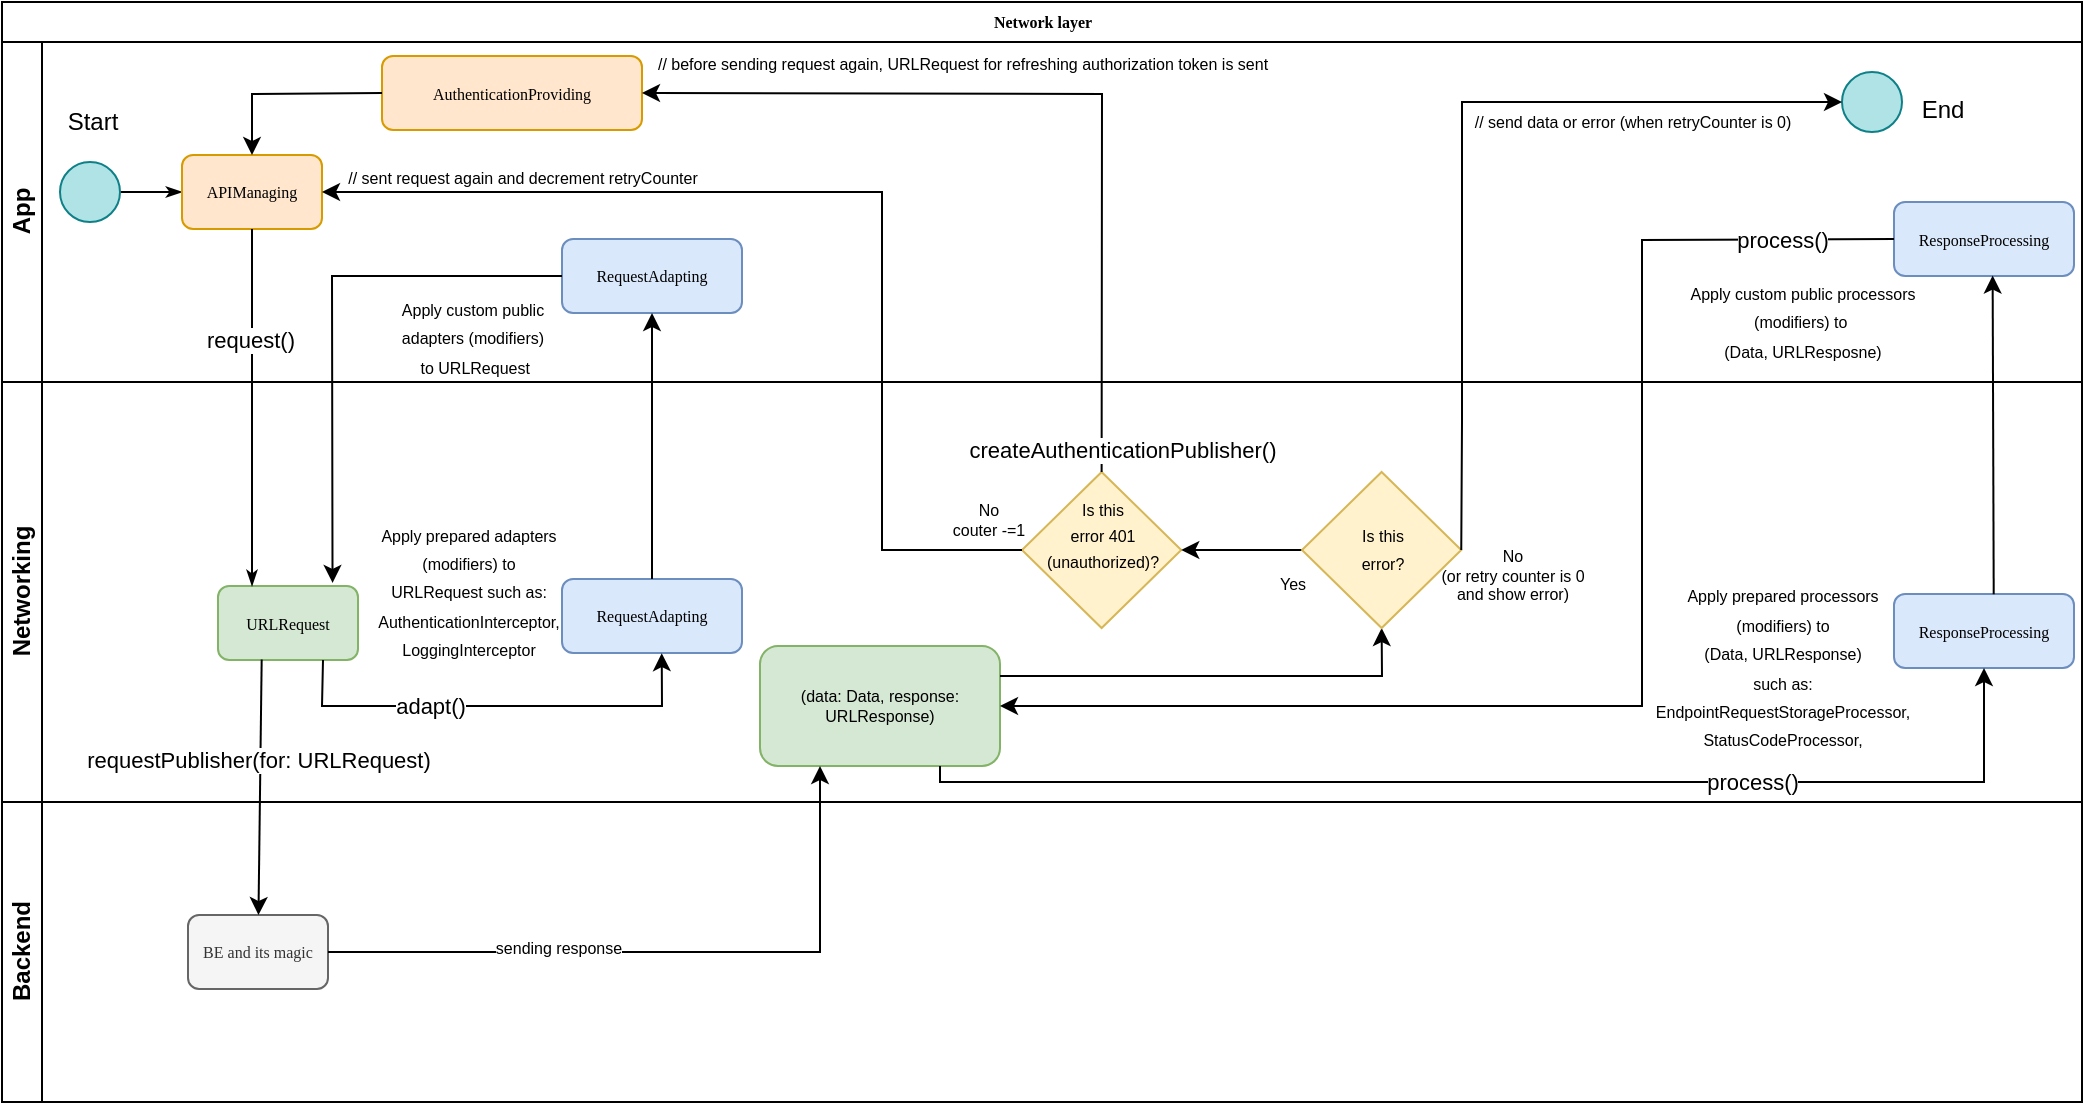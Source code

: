 <mxfile version="16.5.1" type="device"><diagram name="Page-1" id="c7488fd3-1785-93aa-aadb-54a6760d102a"><mxGraphModel dx="2066" dy="1265" grid="1" gridSize="10" guides="1" tooltips="1" connect="1" arrows="1" fold="1" page="1" pageScale="1" pageWidth="1100" pageHeight="850" background="none" math="0" shadow="0"><root><mxCell id="0"/><mxCell id="1" parent="0"/><mxCell id="2b4e8129b02d487f-1" value="Network layer" style="swimlane;html=1;childLayout=stackLayout;horizontal=1;startSize=20;horizontalStack=0;rounded=0;shadow=0;labelBackgroundColor=none;strokeWidth=1;fontFamily=Verdana;fontSize=8;align=center;" parent="1" vertex="1"><mxGeometry x="20" y="70" width="1040" height="550" as="geometry"/></mxCell><mxCell id="2b4e8129b02d487f-2" value="App" style="swimlane;html=1;startSize=20;horizontal=0;" parent="2b4e8129b02d487f-1" vertex="1"><mxGeometry y="20" width="1040" height="170" as="geometry"/></mxCell><mxCell id="2b4e8129b02d487f-18" style="edgeStyle=orthogonalEdgeStyle;rounded=0;html=1;labelBackgroundColor=none;startArrow=none;startFill=0;startSize=5;endArrow=classicThin;endFill=1;endSize=5;jettySize=auto;orthogonalLoop=1;strokeWidth=1;fontFamily=Verdana;fontSize=8" parent="2b4e8129b02d487f-2" source="2b4e8129b02d487f-5" target="2b4e8129b02d487f-6" edge="1"><mxGeometry relative="1" as="geometry"/></mxCell><mxCell id="2b4e8129b02d487f-5" value="" style="ellipse;whiteSpace=wrap;html=1;rounded=0;shadow=0;labelBackgroundColor=none;strokeWidth=1;fontFamily=Verdana;fontSize=8;align=center;fillColor=#b0e3e6;strokeColor=#0e8088;" parent="2b4e8129b02d487f-2" vertex="1"><mxGeometry x="29" y="60" width="30" height="30" as="geometry"/></mxCell><mxCell id="2b4e8129b02d487f-6" value="APIManaging" style="rounded=1;whiteSpace=wrap;html=1;shadow=0;labelBackgroundColor=none;strokeWidth=1;fontFamily=Verdana;fontSize=8;align=center;fillColor=#ffe6cc;strokeColor=#d79b00;" parent="2b4e8129b02d487f-2" vertex="1"><mxGeometry x="90" y="56.5" width="70" height="37" as="geometry"/></mxCell><mxCell id="2b4e8129b02d487f-20" style="edgeStyle=orthogonalEdgeStyle;rounded=0;html=1;labelBackgroundColor=none;startArrow=none;startFill=0;startSize=5;endArrow=classicThin;endFill=1;endSize=5;jettySize=auto;orthogonalLoop=1;strokeWidth=1;fontFamily=Verdana;fontSize=8" parent="2b4e8129b02d487f-2" target="2b4e8129b02d487f-8" edge="1"><mxGeometry relative="1" as="geometry"><mxPoint x="317" y="75" as="sourcePoint"/></mxGeometry></mxCell><mxCell id="2b4e8129b02d487f-22" style="edgeStyle=orthogonalEdgeStyle;rounded=0;html=1;entryX=0;entryY=0.5;labelBackgroundColor=none;startArrow=none;startFill=0;startSize=5;endArrow=classicThin;endFill=1;endSize=5;jettySize=auto;orthogonalLoop=1;strokeWidth=1;fontFamily=Verdana;fontSize=8" parent="2b4e8129b02d487f-2" source="2b4e8129b02d487f-9" edge="1"><mxGeometry relative="1" as="geometry"><mxPoint x="567" y="75" as="targetPoint"/></mxGeometry></mxCell><mxCell id="hQLHpdXxB2Kp4s2AHzgY-20" value="RequestAdapting" style="rounded=1;whiteSpace=wrap;html=1;shadow=0;labelBackgroundColor=none;strokeWidth=1;fontFamily=Verdana;fontSize=8;align=center;fillColor=#dae8fc;strokeColor=#6c8ebf;" vertex="1" parent="2b4e8129b02d487f-2"><mxGeometry x="280" y="98.5" width="90" height="37" as="geometry"/></mxCell><mxCell id="hQLHpdXxB2Kp4s2AHzgY-24" value="&lt;font style=&quot;font-size: 8px&quot;&gt;Apply custom public &lt;br&gt;adapters (modifiers)&lt;br&gt;&amp;nbsp;to URLRequest&lt;br&gt;&lt;/font&gt;" style="text;html=1;align=center;verticalAlign=middle;resizable=0;points=[];autosize=1;strokeColor=none;fillColor=none;" vertex="1" parent="2b4e8129b02d487f-2"><mxGeometry x="190" y="122" width="90" height="50" as="geometry"/></mxCell><mxCell id="hQLHpdXxB2Kp4s2AHzgY-26" value="ResponseProcessing" style="rounded=1;whiteSpace=wrap;html=1;shadow=0;labelBackgroundColor=none;strokeWidth=1;fontFamily=Verdana;fontSize=8;align=center;fillColor=#dae8fc;strokeColor=#6c8ebf;" vertex="1" parent="2b4e8129b02d487f-2"><mxGeometry x="946" y="80" width="90" height="37" as="geometry"/></mxCell><mxCell id="hQLHpdXxB2Kp4s2AHzgY-31" value="&lt;span style=&quot;font-size: 8px&quot;&gt;Apply custom public processors&lt;br&gt;(modifiers) to&amp;nbsp;&lt;br&gt;(Data, URLResposne)&lt;br&gt;&lt;/span&gt;" style="text;html=1;align=center;verticalAlign=middle;resizable=0;points=[];autosize=1;strokeColor=none;fillColor=none;" vertex="1" parent="2b4e8129b02d487f-2"><mxGeometry x="835" y="114" width="130" height="50" as="geometry"/></mxCell><mxCell id="hQLHpdXxB2Kp4s2AHzgY-51" value="" style="ellipse;whiteSpace=wrap;html=1;rounded=0;shadow=0;labelBackgroundColor=none;strokeWidth=1;fontFamily=Verdana;fontSize=8;align=center;fillColor=#b0e3e6;strokeColor=#0e8088;" vertex="1" parent="2b4e8129b02d487f-2"><mxGeometry x="920" y="15" width="30" height="30" as="geometry"/></mxCell><mxCell id="hQLHpdXxB2Kp4s2AHzgY-52" value="End" style="text;html=1;align=center;verticalAlign=middle;resizable=0;points=[];autosize=1;strokeColor=none;fillColor=none;" vertex="1" parent="2b4e8129b02d487f-2"><mxGeometry x="950" y="24" width="40" height="20" as="geometry"/></mxCell><mxCell id="hQLHpdXxB2Kp4s2AHzgY-57" value="&lt;font style=&quot;font-size: 8px&quot;&gt;// before sending request again, URLRequest for refreshing authorization token is sent&lt;/font&gt;" style="text;html=1;align=center;verticalAlign=middle;resizable=0;points=[];autosize=1;strokeColor=none;fillColor=none;fontSize=11;" vertex="1" parent="2b4e8129b02d487f-2"><mxGeometry x="320" width="320" height="20" as="geometry"/></mxCell><mxCell id="hQLHpdXxB2Kp4s2AHzgY-69" value="// send data or error (when retryCounter is 0)" style="text;html=1;align=center;verticalAlign=middle;resizable=0;points=[];autosize=1;strokeColor=none;fillColor=none;fontSize=8;" vertex="1" parent="2b4e8129b02d487f-2"><mxGeometry x="730" y="30" width="170" height="20" as="geometry"/></mxCell><mxCell id="hQLHpdXxB2Kp4s2AHzgY-70" value="AuthenticationProviding" style="rounded=1;whiteSpace=wrap;html=1;shadow=0;labelBackgroundColor=none;strokeWidth=1;fontFamily=Verdana;fontSize=8;align=center;fillColor=#ffe6cc;strokeColor=#d79b00;" vertex="1" parent="2b4e8129b02d487f-2"><mxGeometry x="190" y="7" width="130" height="37" as="geometry"/></mxCell><mxCell id="hQLHpdXxB2Kp4s2AHzgY-71" value="" style="endArrow=classic;html=1;rounded=0;fontSize=8;exitX=0;exitY=0.5;exitDx=0;exitDy=0;entryX=0.5;entryY=0;entryDx=0;entryDy=0;" edge="1" parent="2b4e8129b02d487f-2" source="hQLHpdXxB2Kp4s2AHzgY-70" target="2b4e8129b02d487f-6"><mxGeometry width="50" height="50" relative="1" as="geometry"><mxPoint x="510" y="250" as="sourcePoint"/><mxPoint x="560" y="200" as="targetPoint"/><Array as="points"><mxPoint x="125" y="26"/></Array></mxGeometry></mxCell><mxCell id="2b4e8129b02d487f-3" value="Networking" style="swimlane;html=1;startSize=20;horizontal=0;" parent="2b4e8129b02d487f-1" vertex="1"><mxGeometry y="190" width="1040" height="210" as="geometry"/></mxCell><mxCell id="2b4e8129b02d487f-12" value="URLRequest" style="rounded=1;whiteSpace=wrap;html=1;shadow=0;labelBackgroundColor=none;strokeWidth=1;fontFamily=Verdana;fontSize=8;align=center;fillColor=#d5e8d4;strokeColor=#82b366;" parent="2b4e8129b02d487f-3" vertex="1"><mxGeometry x="108" y="102" width="70" height="37" as="geometry"/></mxCell><mxCell id="hQLHpdXxB2Kp4s2AHzgY-12" value="RequestAdapting" style="rounded=1;whiteSpace=wrap;html=1;shadow=0;labelBackgroundColor=none;strokeWidth=1;fontFamily=Verdana;fontSize=8;align=center;fillColor=#dae8fc;strokeColor=#6c8ebf;" vertex="1" parent="2b4e8129b02d487f-3"><mxGeometry x="280" y="98.5" width="90" height="37" as="geometry"/></mxCell><mxCell id="hQLHpdXxB2Kp4s2AHzgY-13" value="" style="endArrow=classic;html=1;rounded=0;fontSize=11;entryX=0.554;entryY=1.002;entryDx=0;entryDy=0;entryPerimeter=0;exitX=0.75;exitY=1;exitDx=0;exitDy=0;" edge="1" parent="2b4e8129b02d487f-3" source="2b4e8129b02d487f-12" target="hQLHpdXxB2Kp4s2AHzgY-12"><mxGeometry width="50" height="50" relative="1" as="geometry"><mxPoint x="150" y="142" as="sourcePoint"/><mxPoint x="390" y="112" as="targetPoint"/><Array as="points"><mxPoint x="160" y="162"/><mxPoint x="330" y="162"/></Array></mxGeometry></mxCell><mxCell id="hQLHpdXxB2Kp4s2AHzgY-14" value="adapt()" style="edgeLabel;html=1;align=center;verticalAlign=middle;resizable=0;points=[];fontSize=11;" vertex="1" connectable="0" parent="hQLHpdXxB2Kp4s2AHzgY-13"><mxGeometry x="-0.299" relative="1" as="geometry"><mxPoint as="offset"/></mxGeometry></mxCell><mxCell id="hQLHpdXxB2Kp4s2AHzgY-7" value="&lt;span style=&quot;font-size: 8px&quot;&gt;Apply prepared adapters&lt;br&gt;(modifiers) to &lt;br&gt;URLRequest such as:&lt;br&gt;AuthenticationInterceptor,&lt;br&gt;LoggingInterceptor&lt;br&gt;&lt;/span&gt;" style="text;html=1;align=center;verticalAlign=middle;resizable=0;points=[];autosize=1;strokeColor=none;fillColor=none;" vertex="1" parent="2b4e8129b02d487f-3"><mxGeometry x="178" y="59" width="110" height="90" as="geometry"/></mxCell><mxCell id="hQLHpdXxB2Kp4s2AHzgY-17" value="(data: Data, response: URLResponse)" style="rounded=1;whiteSpace=wrap;html=1;fontSize=8;fillColor=#d5e8d4;strokeColor=#82b366;" vertex="1" parent="2b4e8129b02d487f-3"><mxGeometry x="379" y="132" width="120" height="60" as="geometry"/></mxCell><mxCell id="hQLHpdXxB2Kp4s2AHzgY-25" value="ResponseProcessing" style="rounded=1;whiteSpace=wrap;html=1;shadow=0;labelBackgroundColor=none;strokeWidth=1;fontFamily=Verdana;fontSize=8;align=center;fillColor=#dae8fc;strokeColor=#6c8ebf;" vertex="1" parent="2b4e8129b02d487f-3"><mxGeometry x="946" y="106" width="90" height="37" as="geometry"/></mxCell><mxCell id="hQLHpdXxB2Kp4s2AHzgY-27" value="" style="endArrow=classic;html=1;rounded=0;fontSize=8;entryX=0.5;entryY=1;entryDx=0;entryDy=0;exitX=0.75;exitY=1;exitDx=0;exitDy=0;" edge="1" parent="2b4e8129b02d487f-3" source="hQLHpdXxB2Kp4s2AHzgY-17" target="hQLHpdXxB2Kp4s2AHzgY-25"><mxGeometry width="50" height="50" relative="1" as="geometry"><mxPoint x="510" y="246" as="sourcePoint"/><mxPoint x="560" y="196" as="targetPoint"/><Array as="points"><mxPoint x="469" y="200"/><mxPoint x="991" y="200"/></Array></mxGeometry></mxCell><mxCell id="hQLHpdXxB2Kp4s2AHzgY-32" value="&lt;font style=&quot;font-size: 11px&quot;&gt;process()&lt;/font&gt;" style="edgeLabel;html=1;align=center;verticalAlign=middle;resizable=0;points=[];fontSize=8;" vertex="1" connectable="0" parent="hQLHpdXxB2Kp4s2AHzgY-27"><mxGeometry x="0.538" relative="1" as="geometry"><mxPoint x="-38" as="offset"/></mxGeometry></mxCell><mxCell id="hQLHpdXxB2Kp4s2AHzgY-30" value="&lt;span style=&quot;font-size: 8px&quot;&gt;Apply prepared processors&lt;/span&gt;&lt;br&gt;&lt;span style=&quot;font-size: 8px&quot;&gt;(modifiers) to &lt;/span&gt;&lt;br&gt;&lt;span style=&quot;font-size: 8px&quot;&gt;(Data, URLResponse) &lt;/span&gt;&lt;br&gt;&lt;span style=&quot;font-size: 8px&quot;&gt;such as:&lt;/span&gt;&lt;br&gt;&lt;span style=&quot;font-size: 8px&quot;&gt;EndpointRequestStorageProcessor,&lt;/span&gt;&lt;br&gt;&lt;span style=&quot;font-size: 8px&quot;&gt;StatusCodeProcessor,&lt;br&gt;&lt;/span&gt;" style="text;html=1;align=center;verticalAlign=middle;resizable=0;points=[];autosize=1;strokeColor=none;fillColor=none;" vertex="1" parent="2b4e8129b02d487f-3"><mxGeometry x="820" y="92" width="140" height="100" as="geometry"/></mxCell><mxCell id="hQLHpdXxB2Kp4s2AHzgY-34" value="" style="strokeWidth=1;html=1;shape=mxgraph.flowchart.decision;whiteSpace=wrap;rounded=1;shadow=0;labelBackgroundColor=none;fontFamily=Verdana;fontSize=8;align=center;fillColor=#fff2cc;strokeColor=#d6b656;" vertex="1" parent="2b4e8129b02d487f-3"><mxGeometry x="510" y="45" width="79.63" height="78" as="geometry"/></mxCell><mxCell id="hQLHpdXxB2Kp4s2AHzgY-35" value="" style="endArrow=classic;html=1;rounded=0;fontSize=11;entryX=0.5;entryY=1;entryDx=0;entryDy=0;entryPerimeter=0;exitX=1;exitY=0.25;exitDx=0;exitDy=0;" edge="1" parent="2b4e8129b02d487f-3" source="hQLHpdXxB2Kp4s2AHzgY-17" target="hQLHpdXxB2Kp4s2AHzgY-58"><mxGeometry width="50" height="50" relative="1" as="geometry"><mxPoint x="420" y="130" as="sourcePoint"/><mxPoint x="560" y="120" as="targetPoint"/><Array as="points"><mxPoint x="690" y="147"/></Array></mxGeometry></mxCell><mxCell id="hQLHpdXxB2Kp4s2AHzgY-38" value="Yes" style="text;html=1;align=center;verticalAlign=middle;resizable=0;points=[];autosize=1;strokeColor=none;fillColor=none;fontSize=8;" vertex="1" parent="2b4e8129b02d487f-3"><mxGeometry x="550" y="25" width="30" height="20" as="geometry"/></mxCell><mxCell id="hQLHpdXxB2Kp4s2AHzgY-55" value="Yes" style="text;html=1;align=center;verticalAlign=middle;resizable=0;points=[];autosize=1;strokeColor=none;fillColor=none;fontSize=8;" vertex="1" parent="2b4e8129b02d487f-3"><mxGeometry x="630" y="91" width="30" height="20" as="geometry"/></mxCell><mxCell id="hQLHpdXxB2Kp4s2AHzgY-59" value="" style="endArrow=classic;html=1;rounded=0;fontSize=8;entryX=1;entryY=0.5;entryDx=0;entryDy=0;entryPerimeter=0;" edge="1" parent="2b4e8129b02d487f-3" source="hQLHpdXxB2Kp4s2AHzgY-58" target="hQLHpdXxB2Kp4s2AHzgY-34"><mxGeometry width="50" height="50" relative="1" as="geometry"><mxPoint x="510" y="90" as="sourcePoint"/><mxPoint x="560" y="40" as="targetPoint"/></mxGeometry></mxCell><mxCell id="hQLHpdXxB2Kp4s2AHzgY-58" value="" style="strokeWidth=1;html=1;shape=mxgraph.flowchart.decision;whiteSpace=wrap;rounded=1;shadow=0;labelBackgroundColor=none;fontFamily=Verdana;fontSize=8;align=center;fillColor=#fff2cc;strokeColor=#d6b656;" vertex="1" parent="2b4e8129b02d487f-3"><mxGeometry x="650" y="45" width="79.63" height="78" as="geometry"/></mxCell><mxCell id="hQLHpdXxB2Kp4s2AHzgY-36" value="&lt;font style=&quot;font-size: 8px&quot;&gt;Is this &lt;br&gt;error 401 &lt;br&gt;(unauthorized)?&lt;/font&gt;" style="text;html=1;align=center;verticalAlign=middle;resizable=0;points=[];autosize=1;strokeColor=none;fillColor=none;fontSize=11;" vertex="1" parent="2b4e8129b02d487f-3"><mxGeometry x="514.82" y="50.5" width="70" height="50" as="geometry"/></mxCell><mxCell id="hQLHpdXxB2Kp4s2AHzgY-60" value="&lt;font style=&quot;font-size: 8px&quot;&gt;Is this&lt;br&gt;error?&lt;/font&gt;" style="text;html=1;align=center;verticalAlign=middle;resizable=0;points=[];autosize=1;strokeColor=none;fillColor=none;fontSize=11;" vertex="1" parent="2b4e8129b02d487f-3"><mxGeometry x="669.81" y="68" width="40" height="30" as="geometry"/></mxCell><mxCell id="hQLHpdXxB2Kp4s2AHzgY-62" value="No&lt;br&gt;(or retry counter is 0&lt;br&gt;and show error)" style="text;html=1;align=center;verticalAlign=middle;resizable=0;points=[];autosize=1;strokeColor=none;fillColor=none;fontSize=8;" vertex="1" parent="2b4e8129b02d487f-3"><mxGeometry x="709.81" y="77" width="90" height="40" as="geometry"/></mxCell><mxCell id="2b4e8129b02d487f-4" value="Backend" style="swimlane;html=1;startSize=20;horizontal=0;" parent="2b4e8129b02d487f-1" vertex="1"><mxGeometry y="400" width="1040" height="150" as="geometry"/></mxCell><mxCell id="2b4e8129b02d487f-28" style="edgeStyle=orthogonalEdgeStyle;rounded=0;html=1;labelBackgroundColor=none;startArrow=none;startFill=0;startSize=5;endArrow=classicThin;endFill=1;endSize=5;jettySize=auto;orthogonalLoop=1;strokeWidth=1;fontFamily=Verdana;fontSize=8;" parent="2b4e8129b02d487f-4" target="2b4e8129b02d487f-15" edge="1"><mxGeometry relative="1" as="geometry"><mxPoint x="350" y="75" as="sourcePoint"/></mxGeometry></mxCell><mxCell id="hQLHpdXxB2Kp4s2AHzgY-9" value="BE and its magic" style="rounded=1;whiteSpace=wrap;html=1;shadow=0;labelBackgroundColor=none;strokeWidth=1;fontFamily=Verdana;fontSize=8;align=center;fillColor=#f5f5f5;fontColor=#333333;strokeColor=#666666;" vertex="1" parent="2b4e8129b02d487f-4"><mxGeometry x="93" y="56.5" width="70" height="37" as="geometry"/></mxCell><mxCell id="2b4e8129b02d487f-24" style="edgeStyle=orthogonalEdgeStyle;rounded=0;html=1;labelBackgroundColor=none;startArrow=none;startFill=0;startSize=5;endArrow=classicThin;endFill=1;endSize=5;jettySize=auto;orthogonalLoop=1;strokeWidth=1;fontFamily=Verdana;fontSize=8" parent="2b4e8129b02d487f-1" source="2b4e8129b02d487f-6" target="2b4e8129b02d487f-12" edge="1"><mxGeometry relative="1" as="geometry"><Array as="points"><mxPoint x="125" y="190"/><mxPoint x="125" y="190"/></Array></mxGeometry></mxCell><mxCell id="hQLHpdXxB2Kp4s2AHzgY-4" value="request()" style="edgeLabel;html=1;align=center;verticalAlign=middle;resizable=0;points=[];" vertex="1" connectable="0" parent="2b4e8129b02d487f-24"><mxGeometry x="-0.39" y="-1" relative="1" as="geometry"><mxPoint y="1" as="offset"/></mxGeometry></mxCell><mxCell id="2b4e8129b02d487f-25" value="No" style="edgeStyle=orthogonalEdgeStyle;rounded=0;html=1;labelBackgroundColor=none;startArrow=none;startFill=0;startSize=5;endArrow=classicThin;endFill=1;endSize=5;jettySize=auto;orthogonalLoop=1;strokeWidth=1;fontFamily=Verdana;fontSize=8" parent="2b4e8129b02d487f-1" source="2b4e8129b02d487f-13" edge="1"><mxGeometry x="-0.936" y="-15" relative="1" as="geometry"><mxPoint as="offset"/><mxPoint x="317" y="95" as="targetPoint"/><Array as="points"><mxPoint x="365" y="95"/></Array></mxGeometry></mxCell><mxCell id="2b4e8129b02d487f-31" style="edgeStyle=orthogonalEdgeStyle;rounded=0;html=1;entryX=0.5;entryY=1;labelBackgroundColor=none;startArrow=none;startFill=0;startSize=5;endArrow=classicThin;endFill=1;endSize=5;jettySize=auto;orthogonalLoop=1;strokeWidth=1;fontFamily=Verdana;fontSize=8" parent="2b4e8129b02d487f-1" target="2b4e8129b02d487f-10" edge="1"><mxGeometry relative="1" as="geometry"><mxPoint x="582" y="377" as="sourcePoint"/></mxGeometry></mxCell><mxCell id="hQLHpdXxB2Kp4s2AHzgY-10" value="" style="endArrow=classic;html=1;rounded=0;fontSize=11;exitX=0.312;exitY=0.992;exitDx=0;exitDy=0;exitPerimeter=0;" edge="1" parent="2b4e8129b02d487f-1" source="2b4e8129b02d487f-12" target="hQLHpdXxB2Kp4s2AHzgY-9"><mxGeometry width="50" height="50" relative="1" as="geometry"><mxPoint x="340" y="290" as="sourcePoint"/><mxPoint x="390" y="240" as="targetPoint"/></mxGeometry></mxCell><mxCell id="hQLHpdXxB2Kp4s2AHzgY-11" value="requestPublisher(for: URLRequest)" style="edgeLabel;html=1;align=center;verticalAlign=middle;resizable=0;points=[];fontSize=11;" vertex="1" connectable="0" parent="hQLHpdXxB2Kp4s2AHzgY-10"><mxGeometry x="-0.209" y="-1" relative="1" as="geometry"><mxPoint as="offset"/></mxGeometry></mxCell><mxCell id="hQLHpdXxB2Kp4s2AHzgY-18" value="" style="endArrow=classic;html=1;rounded=0;fontSize=8;exitX=1;exitY=0.5;exitDx=0;exitDy=0;entryX=0.25;entryY=1;entryDx=0;entryDy=0;" edge="1" parent="2b4e8129b02d487f-1" source="hQLHpdXxB2Kp4s2AHzgY-9" target="hQLHpdXxB2Kp4s2AHzgY-17"><mxGeometry width="50" height="50" relative="1" as="geometry"><mxPoint x="340" y="260" as="sourcePoint"/><mxPoint x="390" y="210" as="targetPoint"/><Array as="points"><mxPoint x="409" y="475"/></Array></mxGeometry></mxCell><mxCell id="hQLHpdXxB2Kp4s2AHzgY-19" value="sending response" style="edgeLabel;html=1;align=center;verticalAlign=middle;resizable=0;points=[];fontSize=8;" vertex="1" connectable="0" parent="hQLHpdXxB2Kp4s2AHzgY-18"><mxGeometry x="-0.322" y="2" relative="1" as="geometry"><mxPoint as="offset"/></mxGeometry></mxCell><mxCell id="hQLHpdXxB2Kp4s2AHzgY-21" value="" style="endArrow=classic;html=1;rounded=0;fontSize=8;exitX=0;exitY=0.5;exitDx=0;exitDy=0;entryX=0.818;entryY=-0.042;entryDx=0;entryDy=0;entryPerimeter=0;" edge="1" parent="2b4e8129b02d487f-1" source="hQLHpdXxB2Kp4s2AHzgY-20" target="2b4e8129b02d487f-12"><mxGeometry width="50" height="50" relative="1" as="geometry"><mxPoint x="340" y="260" as="sourcePoint"/><mxPoint x="390" y="210" as="targetPoint"/><Array as="points"><mxPoint x="165" y="137"/></Array></mxGeometry></mxCell><mxCell id="hQLHpdXxB2Kp4s2AHzgY-22" value="" style="endArrow=classic;html=1;rounded=0;fontSize=8;exitX=0.5;exitY=0;exitDx=0;exitDy=0;entryX=0.5;entryY=1;entryDx=0;entryDy=0;" edge="1" parent="2b4e8129b02d487f-1" source="hQLHpdXxB2Kp4s2AHzgY-12" target="hQLHpdXxB2Kp4s2AHzgY-20"><mxGeometry width="50" height="50" relative="1" as="geometry"><mxPoint x="340" y="260" as="sourcePoint"/><mxPoint x="390" y="210" as="targetPoint"/></mxGeometry></mxCell><mxCell id="hQLHpdXxB2Kp4s2AHzgY-28" value="" style="endArrow=classic;html=1;rounded=0;fontSize=8;exitX=0.554;exitY=0.004;exitDx=0;exitDy=0;exitPerimeter=0;entryX=0.548;entryY=0.994;entryDx=0;entryDy=0;entryPerimeter=0;" edge="1" parent="2b4e8129b02d487f-1" source="hQLHpdXxB2Kp4s2AHzgY-25" target="hQLHpdXxB2Kp4s2AHzgY-26"><mxGeometry width="50" height="50" relative="1" as="geometry"><mxPoint x="510" y="360" as="sourcePoint"/><mxPoint x="560" y="310" as="targetPoint"/></mxGeometry></mxCell><mxCell id="hQLHpdXxB2Kp4s2AHzgY-29" value="" style="endArrow=classic;html=1;rounded=0;fontSize=8;exitX=0;exitY=0.5;exitDx=0;exitDy=0;entryX=1;entryY=0.5;entryDx=0;entryDy=0;" edge="1" parent="2b4e8129b02d487f-1" source="hQLHpdXxB2Kp4s2AHzgY-26" target="hQLHpdXxB2Kp4s2AHzgY-17"><mxGeometry width="50" height="50" relative="1" as="geometry"><mxPoint x="510" y="360" as="sourcePoint"/><mxPoint x="560" y="310" as="targetPoint"/><Array as="points"><mxPoint x="820" y="119"/><mxPoint x="820" y="352"/></Array></mxGeometry></mxCell><mxCell id="hQLHpdXxB2Kp4s2AHzgY-33" value="process()" style="edgeLabel;html=1;align=center;verticalAlign=middle;resizable=0;points=[];fontSize=11;" vertex="1" connectable="0" parent="hQLHpdXxB2Kp4s2AHzgY-29"><mxGeometry x="-0.299" y="1" relative="1" as="geometry"><mxPoint x="69" y="-113" as="offset"/></mxGeometry></mxCell><mxCell id="hQLHpdXxB2Kp4s2AHzgY-37" value="" style="endArrow=classic;html=1;rounded=0;fontSize=8;exitX=0.5;exitY=0;exitDx=0;exitDy=0;exitPerimeter=0;entryX=1;entryY=0.5;entryDx=0;entryDy=0;" edge="1" parent="2b4e8129b02d487f-1" source="hQLHpdXxB2Kp4s2AHzgY-34" target="hQLHpdXxB2Kp4s2AHzgY-70"><mxGeometry width="50" height="50" relative="1" as="geometry"><mxPoint x="510" y="360" as="sourcePoint"/><mxPoint x="160" y="70" as="targetPoint"/><Array as="points"><mxPoint x="550" y="46"/></Array></mxGeometry></mxCell><mxCell id="hQLHpdXxB2Kp4s2AHzgY-40" value="createAuthenticationPublisher()" style="edgeLabel;html=1;align=center;verticalAlign=middle;resizable=0;points=[];fontSize=11;" vertex="1" connectable="0" parent="hQLHpdXxB2Kp4s2AHzgY-37"><mxGeometry x="-0.858" y="-1" relative="1" as="geometry"><mxPoint x="9" y="18" as="offset"/></mxGeometry></mxCell><mxCell id="hQLHpdXxB2Kp4s2AHzgY-61" value="" style="endArrow=classic;html=1;rounded=0;fontSize=8;exitX=1;exitY=0.5;exitDx=0;exitDy=0;exitPerimeter=0;entryX=0;entryY=0.5;entryDx=0;entryDy=0;" edge="1" parent="2b4e8129b02d487f-1" source="hQLHpdXxB2Kp4s2AHzgY-58" target="hQLHpdXxB2Kp4s2AHzgY-51"><mxGeometry width="50" height="50" relative="1" as="geometry"><mxPoint x="510" y="280" as="sourcePoint"/><mxPoint x="690" y="50" as="targetPoint"/><Array as="points"><mxPoint x="730" y="210"/><mxPoint x="730" y="50"/></Array></mxGeometry></mxCell><mxCell id="hQLHpdXxB2Kp4s2AHzgY-63" value="" style="endArrow=classic;html=1;rounded=0;fontSize=8;exitX=0;exitY=0.5;exitDx=0;exitDy=0;exitPerimeter=0;entryX=1;entryY=0.5;entryDx=0;entryDy=0;" edge="1" parent="2b4e8129b02d487f-1" source="hQLHpdXxB2Kp4s2AHzgY-34" target="2b4e8129b02d487f-6"><mxGeometry width="50" height="50" relative="1" as="geometry"><mxPoint x="510" y="280" as="sourcePoint"/><mxPoint x="560" y="230" as="targetPoint"/><Array as="points"><mxPoint x="440" y="274"/><mxPoint x="440" y="95"/><mxPoint x="220" y="95"/></Array></mxGeometry></mxCell><mxCell id="hQLHpdXxB2Kp4s2AHzgY-3" value="Start" style="text;html=1;align=center;verticalAlign=middle;resizable=0;points=[];autosize=1;strokeColor=none;fillColor=none;" vertex="1" parent="1"><mxGeometry x="45" y="120" width="40" height="20" as="geometry"/></mxCell><mxCell id="hQLHpdXxB2Kp4s2AHzgY-64" value="No&lt;br&gt;couter -=1" style="text;html=1;align=center;verticalAlign=middle;resizable=0;points=[];autosize=1;strokeColor=none;fillColor=none;fontSize=8;" vertex="1" parent="1"><mxGeometry x="488" y="314" width="50" height="30" as="geometry"/></mxCell><mxCell id="hQLHpdXxB2Kp4s2AHzgY-67" value="// sent request again and decrement retryCounter" style="text;html=1;align=center;verticalAlign=middle;resizable=0;points=[];autosize=1;strokeColor=none;fillColor=none;fontSize=8;" vertex="1" parent="1"><mxGeometry x="185" y="148" width="190" height="20" as="geometry"/></mxCell></root></mxGraphModel></diagram></mxfile>